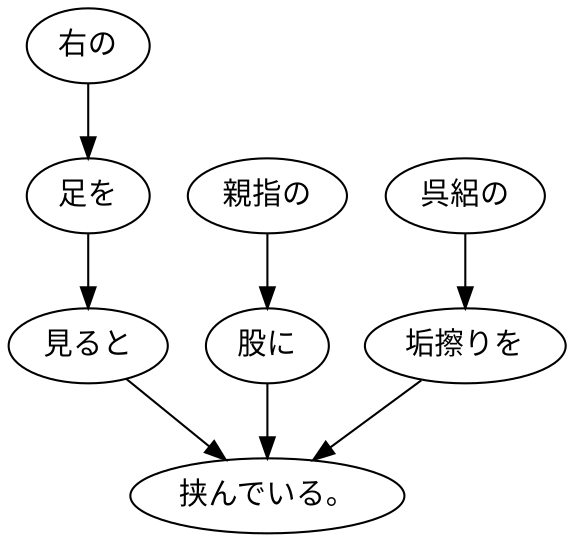 digraph graph4423 {
	node0 [label="右の"];
	node1 [label="足を"];
	node2 [label="見ると"];
	node3 [label="親指の"];
	node4 [label="股に"];
	node5 [label="呉絽の"];
	node6 [label="垢擦りを"];
	node7 [label="挟んでいる。"];
	node0 -> node1;
	node1 -> node2;
	node2 -> node7;
	node3 -> node4;
	node4 -> node7;
	node5 -> node6;
	node6 -> node7;
}

